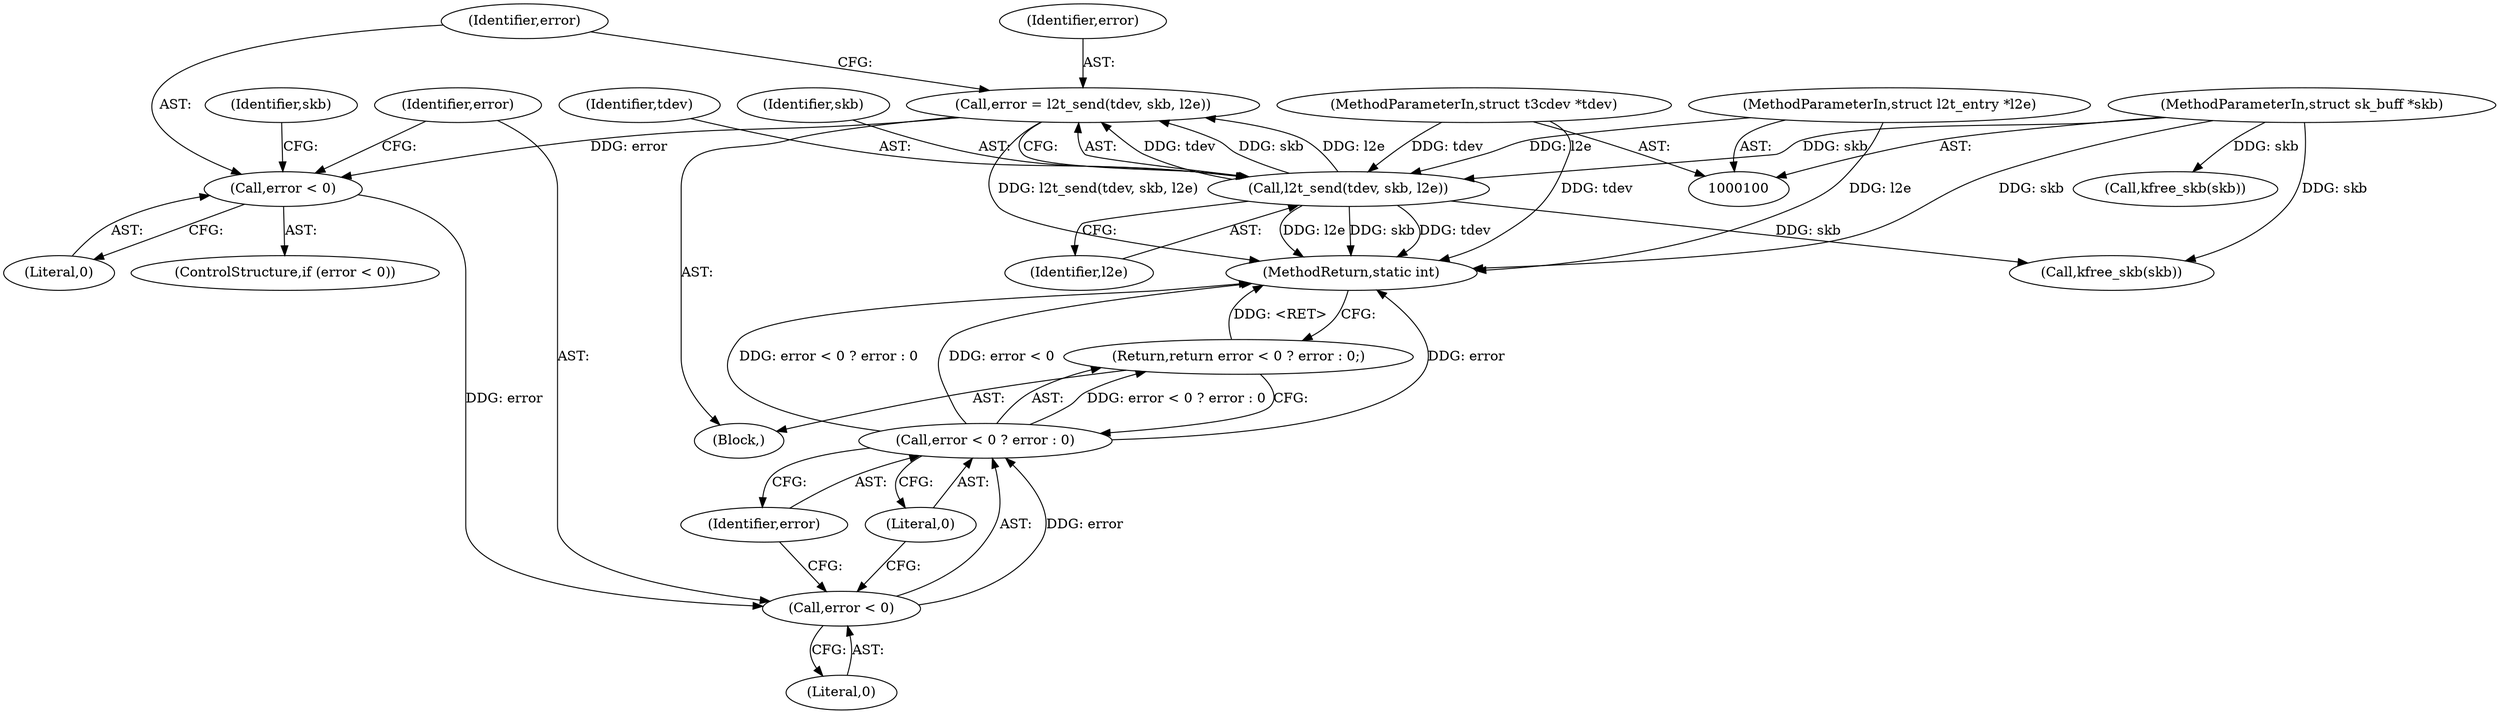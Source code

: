 digraph "0_linux_67f1aee6f45059fd6b0f5b0ecb2c97ad0451f6b3_0@API" {
"1000126" [label="(Call,error = l2t_send(tdev, skb, l2e))"];
"1000128" [label="(Call,l2t_send(tdev, skb, l2e))"];
"1000101" [label="(MethodParameterIn,struct t3cdev *tdev)"];
"1000102" [label="(MethodParameterIn,struct sk_buff *skb)"];
"1000103" [label="(MethodParameterIn,struct l2t_entry *l2e)"];
"1000133" [label="(Call,error < 0)"];
"1000140" [label="(Call,error < 0)"];
"1000139" [label="(Call,error < 0 ? error : 0)"];
"1000138" [label="(Return,return error < 0 ? error : 0;)"];
"1000133" [label="(Call,error < 0)"];
"1000143" [label="(Identifier,error)"];
"1000128" [label="(Call,l2t_send(tdev, skb, l2e))"];
"1000137" [label="(Identifier,skb)"];
"1000141" [label="(Identifier,error)"];
"1000134" [label="(Identifier,error)"];
"1000140" [label="(Call,error < 0)"];
"1000142" [label="(Literal,0)"];
"1000129" [label="(Identifier,tdev)"];
"1000145" [label="(MethodReturn,static int)"];
"1000138" [label="(Return,return error < 0 ? error : 0;)"];
"1000127" [label="(Identifier,error)"];
"1000126" [label="(Call,error = l2t_send(tdev, skb, l2e))"];
"1000130" [label="(Identifier,skb)"];
"1000144" [label="(Literal,0)"];
"1000135" [label="(Literal,0)"];
"1000103" [label="(MethodParameterIn,struct l2t_entry *l2e)"];
"1000121" [label="(Call,kfree_skb(skb))"];
"1000101" [label="(MethodParameterIn,struct t3cdev *tdev)"];
"1000139" [label="(Call,error < 0 ? error : 0)"];
"1000102" [label="(MethodParameterIn,struct sk_buff *skb)"];
"1000132" [label="(ControlStructure,if (error < 0))"];
"1000131" [label="(Identifier,l2e)"];
"1000104" [label="(Block,)"];
"1000136" [label="(Call,kfree_skb(skb))"];
"1000126" -> "1000104"  [label="AST: "];
"1000126" -> "1000128"  [label="CFG: "];
"1000127" -> "1000126"  [label="AST: "];
"1000128" -> "1000126"  [label="AST: "];
"1000134" -> "1000126"  [label="CFG: "];
"1000126" -> "1000145"  [label="DDG: l2t_send(tdev, skb, l2e)"];
"1000128" -> "1000126"  [label="DDG: tdev"];
"1000128" -> "1000126"  [label="DDG: skb"];
"1000128" -> "1000126"  [label="DDG: l2e"];
"1000126" -> "1000133"  [label="DDG: error"];
"1000128" -> "1000131"  [label="CFG: "];
"1000129" -> "1000128"  [label="AST: "];
"1000130" -> "1000128"  [label="AST: "];
"1000131" -> "1000128"  [label="AST: "];
"1000128" -> "1000145"  [label="DDG: skb"];
"1000128" -> "1000145"  [label="DDG: tdev"];
"1000128" -> "1000145"  [label="DDG: l2e"];
"1000101" -> "1000128"  [label="DDG: tdev"];
"1000102" -> "1000128"  [label="DDG: skb"];
"1000103" -> "1000128"  [label="DDG: l2e"];
"1000128" -> "1000136"  [label="DDG: skb"];
"1000101" -> "1000100"  [label="AST: "];
"1000101" -> "1000145"  [label="DDG: tdev"];
"1000102" -> "1000100"  [label="AST: "];
"1000102" -> "1000145"  [label="DDG: skb"];
"1000102" -> "1000121"  [label="DDG: skb"];
"1000102" -> "1000136"  [label="DDG: skb"];
"1000103" -> "1000100"  [label="AST: "];
"1000103" -> "1000145"  [label="DDG: l2e"];
"1000133" -> "1000132"  [label="AST: "];
"1000133" -> "1000135"  [label="CFG: "];
"1000134" -> "1000133"  [label="AST: "];
"1000135" -> "1000133"  [label="AST: "];
"1000137" -> "1000133"  [label="CFG: "];
"1000141" -> "1000133"  [label="CFG: "];
"1000133" -> "1000140"  [label="DDG: error"];
"1000140" -> "1000139"  [label="AST: "];
"1000140" -> "1000142"  [label="CFG: "];
"1000141" -> "1000140"  [label="AST: "];
"1000142" -> "1000140"  [label="AST: "];
"1000143" -> "1000140"  [label="CFG: "];
"1000144" -> "1000140"  [label="CFG: "];
"1000140" -> "1000139"  [label="DDG: error"];
"1000139" -> "1000138"  [label="AST: "];
"1000139" -> "1000143"  [label="CFG: "];
"1000139" -> "1000144"  [label="CFG: "];
"1000143" -> "1000139"  [label="AST: "];
"1000144" -> "1000139"  [label="AST: "];
"1000138" -> "1000139"  [label="CFG: "];
"1000139" -> "1000145"  [label="DDG: error < 0 ? error : 0"];
"1000139" -> "1000145"  [label="DDG: error < 0"];
"1000139" -> "1000145"  [label="DDG: error"];
"1000139" -> "1000138"  [label="DDG: error < 0 ? error : 0"];
"1000138" -> "1000104"  [label="AST: "];
"1000145" -> "1000138"  [label="CFG: "];
"1000138" -> "1000145"  [label="DDG: <RET>"];
}
